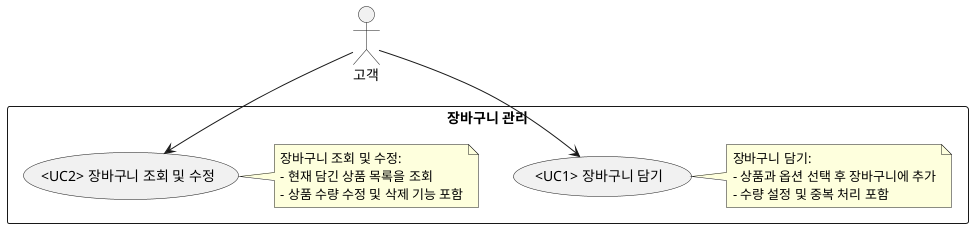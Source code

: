 @startuml
actor "고객" as Customer

rectangle "장바구니 관리" {
  usecase "<UC1> 장바구니 담기" as UC1
  note right of UC1
  장바구니 담기:
  - 상품과 옵션 선택 후 장바구니에 추가
  - 수량 설정 및 중복 처리 포함
  end note

  usecase "<UC2> 장바구니 조회 및 수정" as UC2
  note right of UC2
  장바구니 조회 및 수정:
  - 현재 담긴 상품 목록을 조회
  - 상품 수량 수정 및 삭제 기능 포함
  end note
}

Customer --> UC1
Customer --> UC2

@enduml
